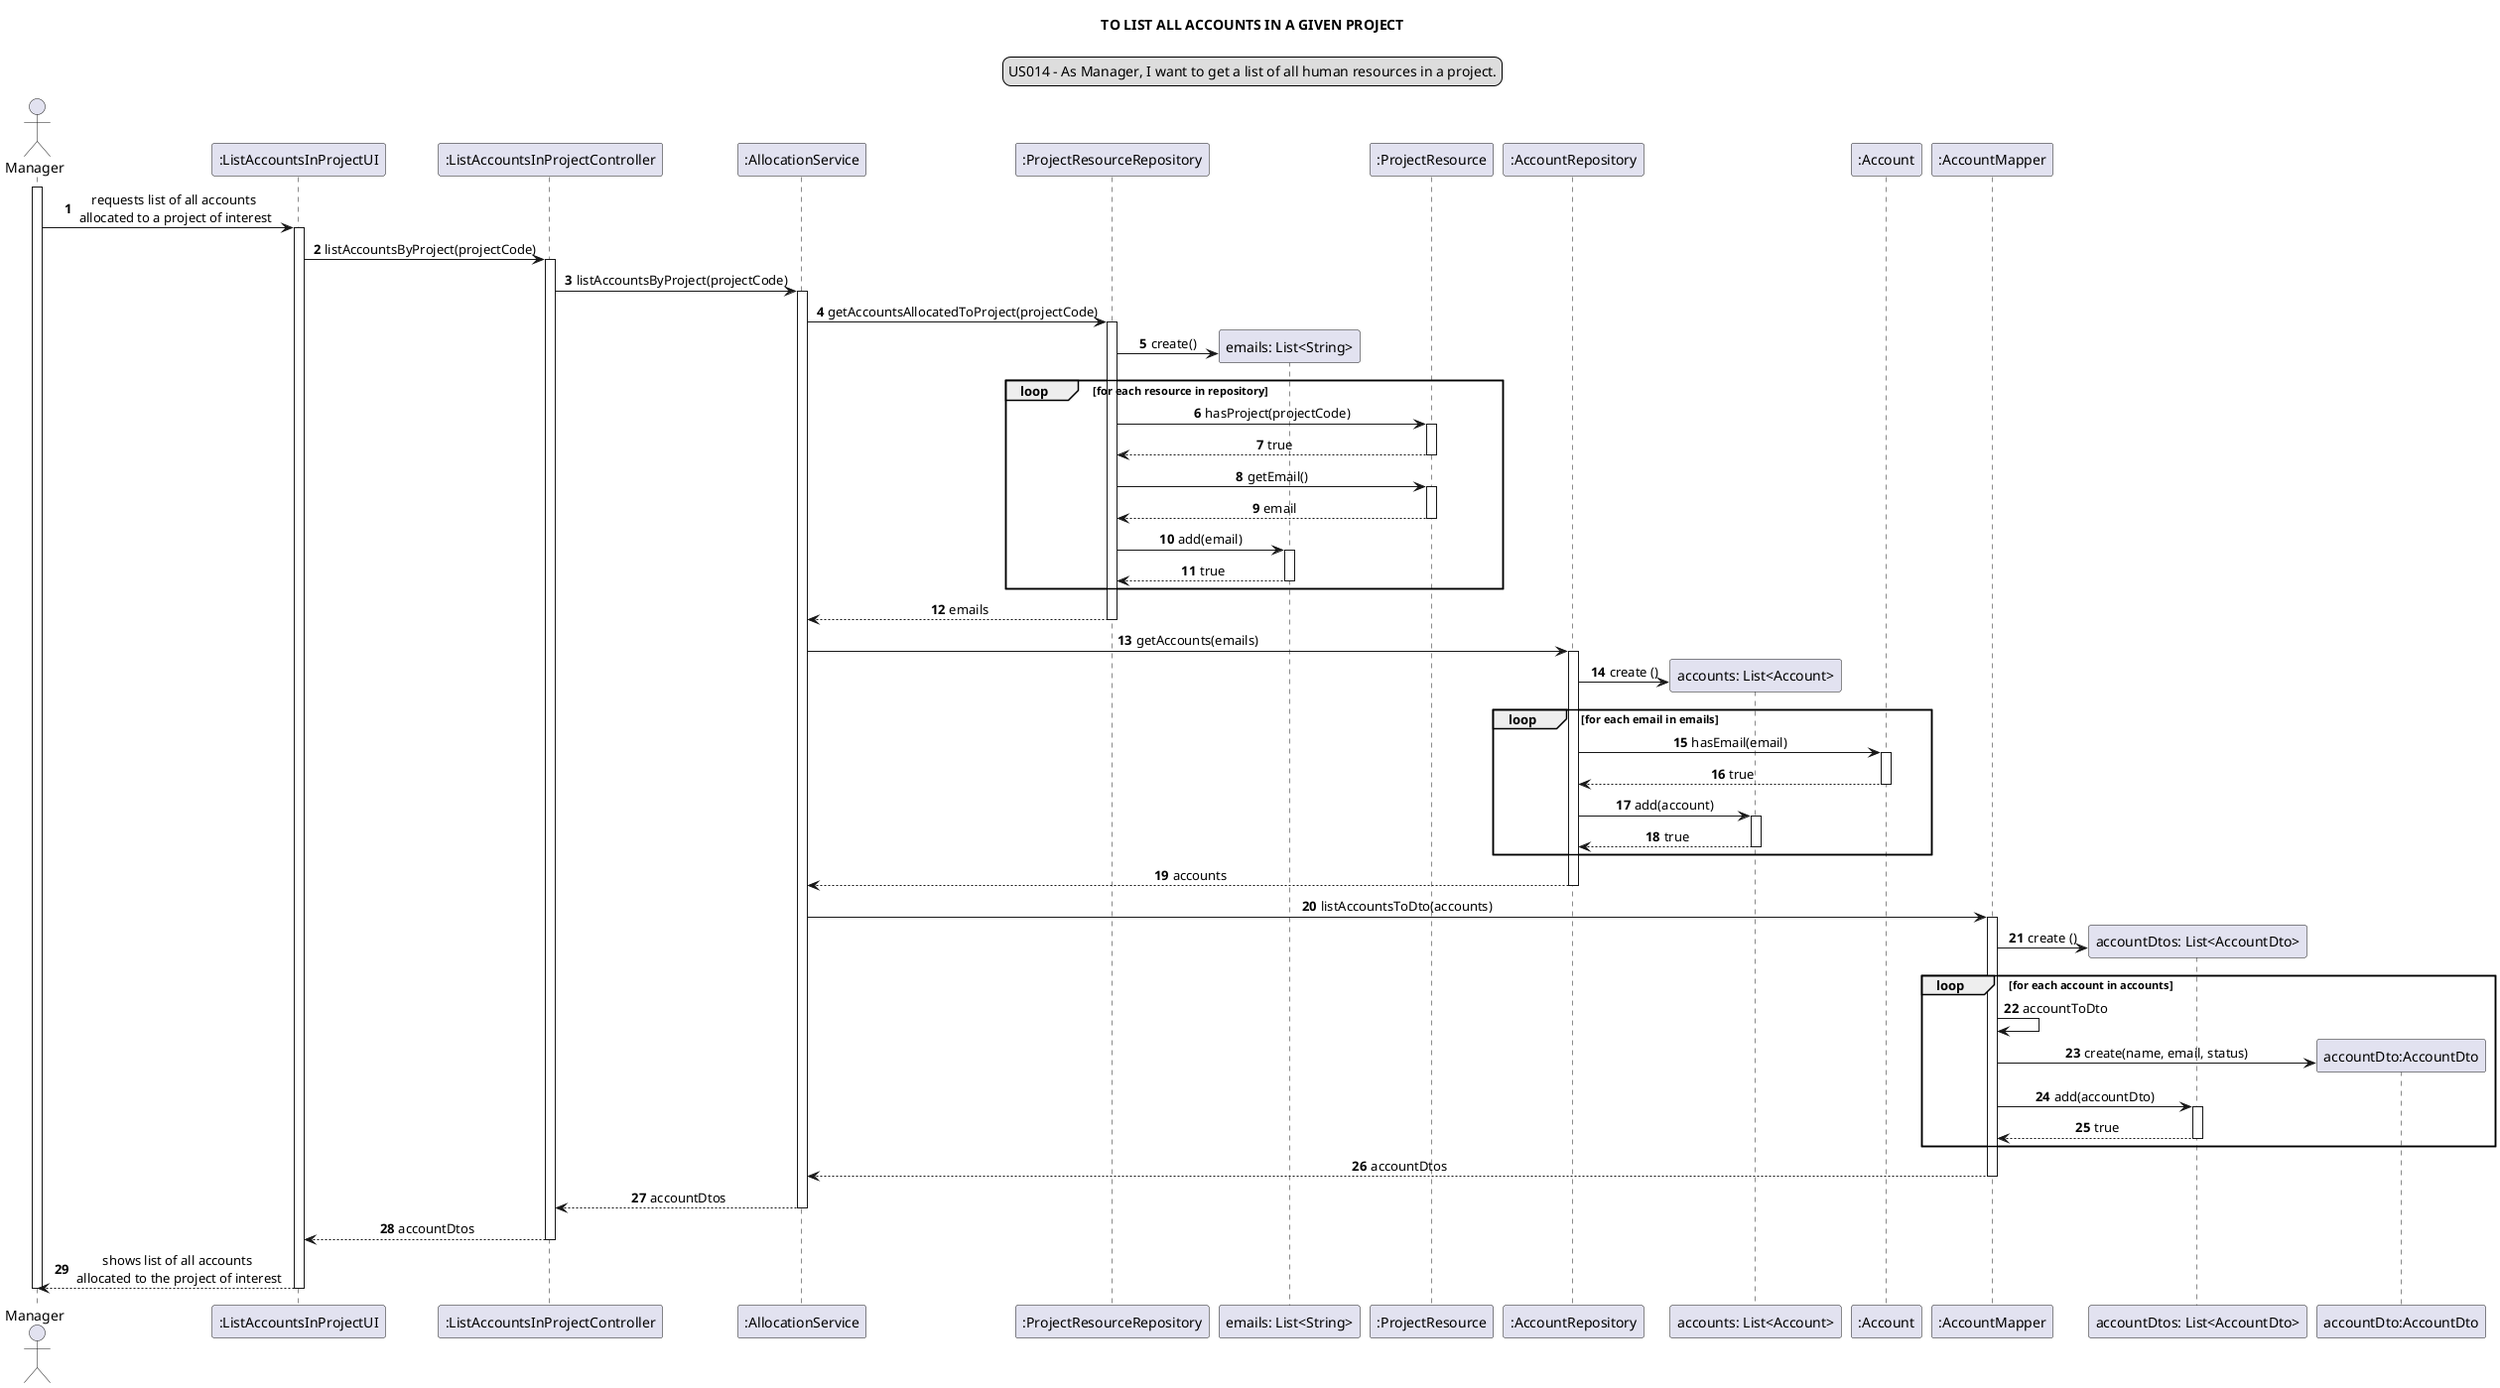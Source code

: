 @startuml

skinparam sequenceMessageAlign center
title TO LIST ALL ACCOUNTS IN A GIVEN PROJECT
legend top
US014 - As Manager, I want to get a list of all human resources in a project.
end legend
autonumber
actor Manager

participant ":ListAccountsInProjectUI" as ui
participant ":ListAccountsInProjectController" as controller
participant ":AllocationService" as service
participant ":ProjectResourceRepository" as resourceRepo
participant "emails: List<String>" as emailList
participant ":ProjectResource" as resource
participant ":AccountRepository" as accountRepo
participant "accounts: List<Account>" as list
participant ":Account" as account
participant ":AccountMapper" as mapper
participant "accountDtos: List<AccountDto>" as dtoList
participant "accountDto:AccountDto" as dto


activate Manager
Manager -> ui: requests list of all accounts\n allocated to a project of interest
activate ui
ui -> controller: listAccountsByProject(projectCode)
activate controller
controller -> service: listAccountsByProject(projectCode)
activate service
service -> resourceRepo: getAccountsAllocatedToProject(projectCode)
activate resourceRepo
create emailList
resourceRepo -> emailList: create()
loop for each resource in repository
resourceRepo -> resource: hasProject(projectCode)
activate resource
resource --> resourceRepo: true
deactivate
resourceRepo -> resource: getEmail()
activate resource
resource --> resourceRepo: email
deactivate
resourceRepo -> emailList: add(email)
activate emailList
emailList --> resourceRepo: true
deactivate
end loop
service <-- resourceRepo:  emails
deactivate resourceRepo
service -> accountRepo: getAccounts(emails)
activate accountRepo
create list
accountRepo -> list: create ()
loop for each email in emails
accountRepo -> account: hasEmail(email)
activate account
account --> accountRepo: true
deactivate account
accountRepo -> list: add(account)
activate list
list --> accountRepo: true
deactivate
end loop
accountRepo --> service: accounts
deactivate accountRepo
service -> mapper: listAccountsToDto(accounts)
activate mapper
create dtoList
mapper -> dtoList: create ()
loop for each account in accounts
mapper -> mapper: accountToDto
create dto
mapper -> dto: create(name, email, status)
mapper -> dtoList: add(accountDto)
activate dtoList
dtoList --> mapper: true
deactivate
end loop
mapper --> service: accountDtos
deactivate mapper
service --> controller: accountDtos
deactivate service
controller --> ui: accountDtos
deactivate controller
ui --> Manager: shows list of all accounts\n allocated to the project of interest
deactivate ui
deactivate Manager

@enduml